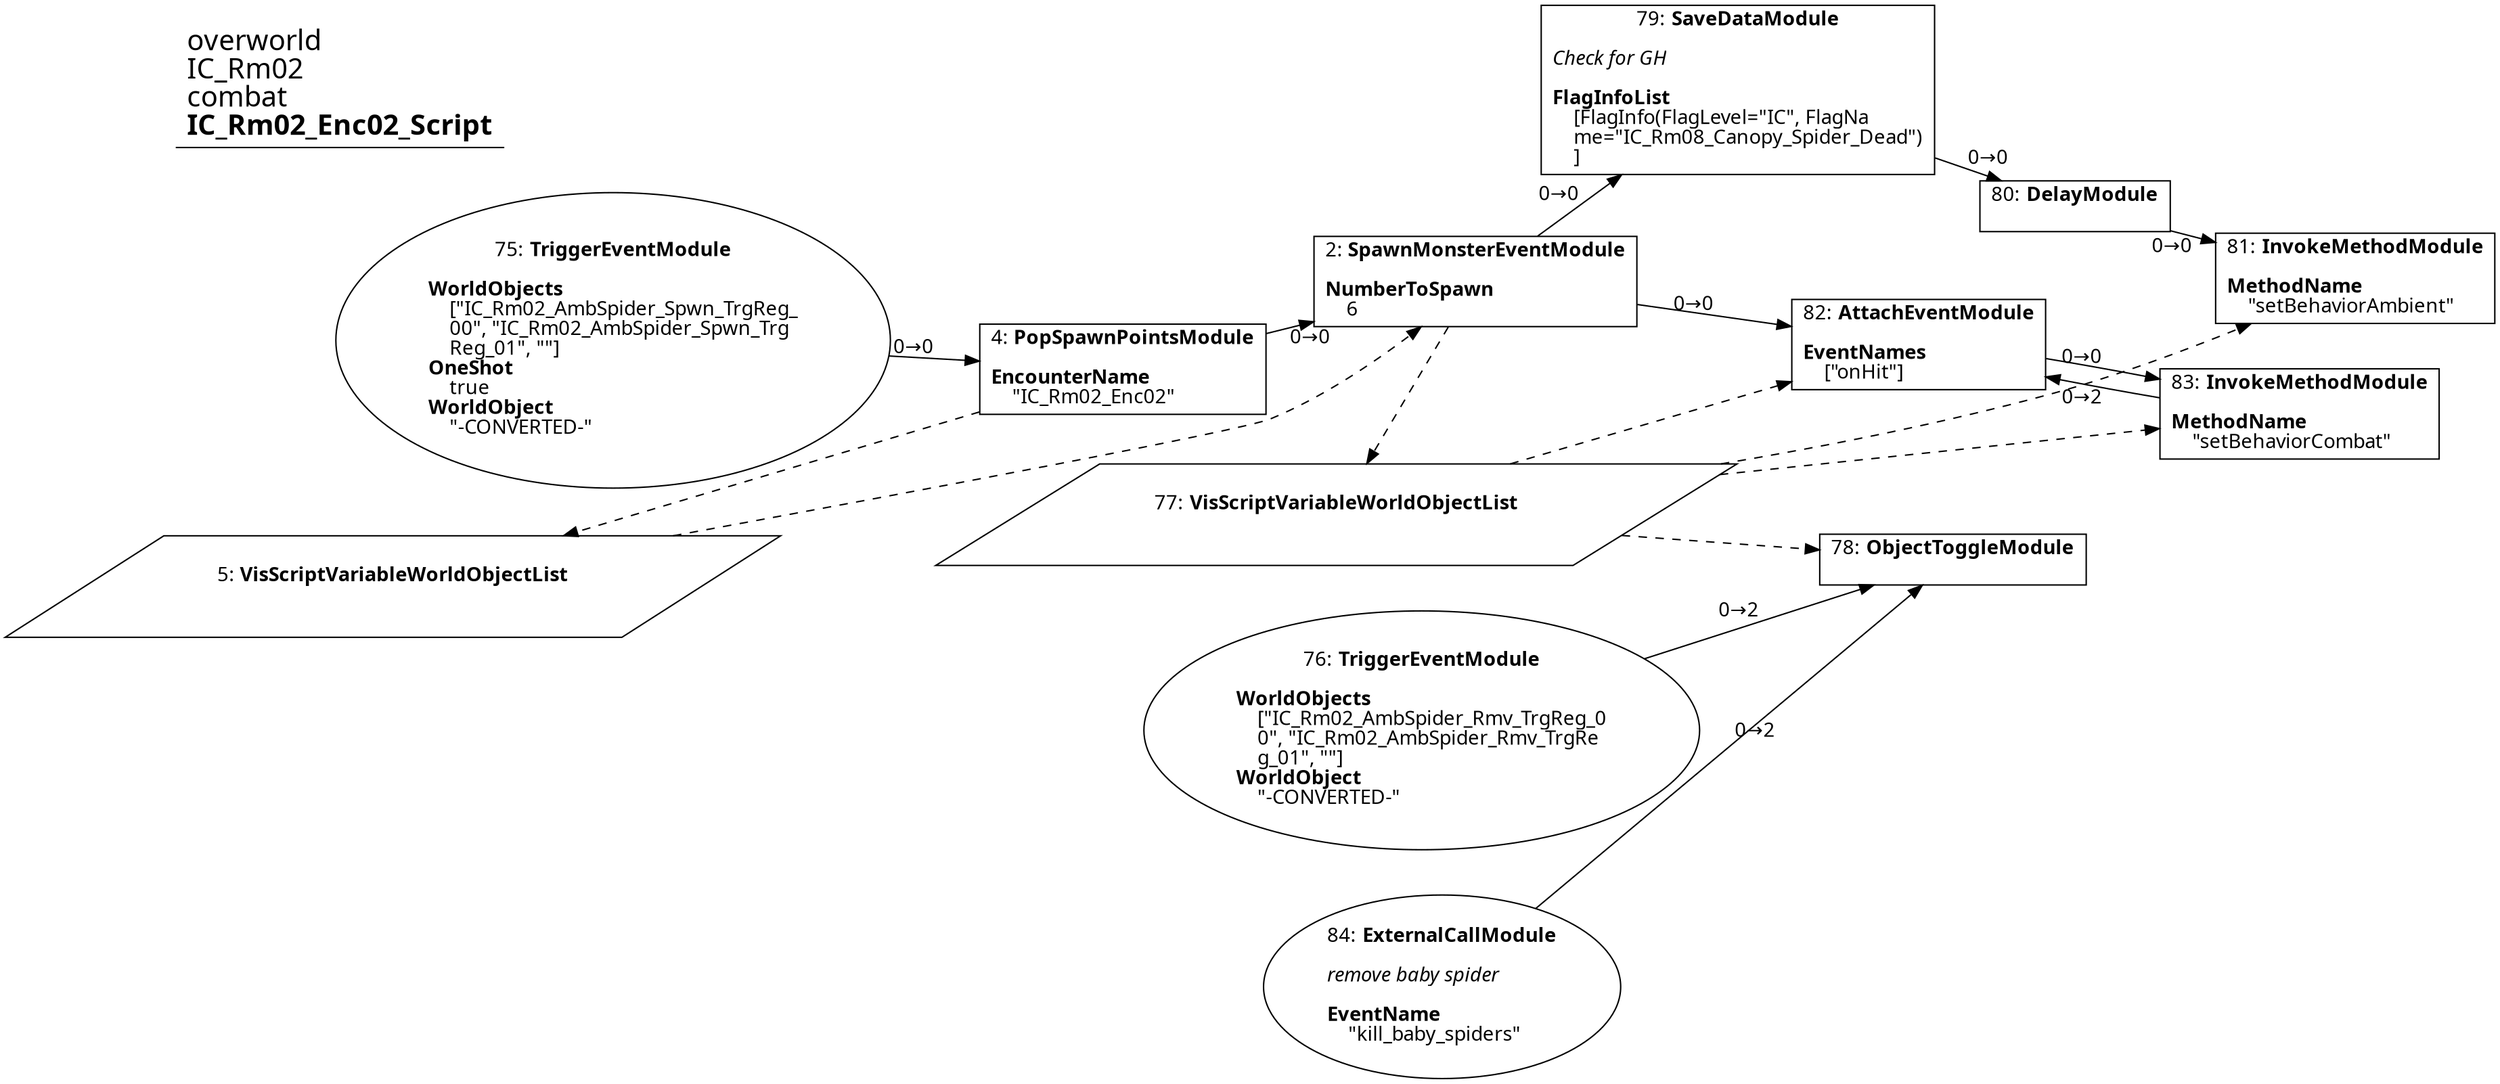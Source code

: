 digraph {
    layout = fdp;
    overlap = prism;
    sep = "+16";
    splines = spline;

    node [ shape = box ];

    graph [ fontname = "Segoe UI" ];
    node [ fontname = "Segoe UI" ];
    edge [ fontname = "Segoe UI" ];

    2 [ label = <2: <b>SpawnMonsterEventModule</b><br/><br/><b>NumberToSpawn</b><br align="left"/>    6<br align="left"/>> ];
    2 [ pos = "1.0200001,-0.24400002!" ];
    2 -> 79 [ label = "0→0" ];
    2 -> 82 [ label = "0→0" ];
    5 -> 2 [ style = dashed ];
    2 -> 77 [ style = dashed ];

    4 [ label = <4: <b>PopSpawnPointsModule</b><br/><br/><b>EncounterName</b><br align="left"/>    &quot;IC_Rm02_Enc02&quot;<br align="left"/>> ];
    4 [ pos = "0.591,-0.24400002!" ];
    4 -> 2 [ label = "0→0" ];
    4 -> 5 [ style = dashed ];

    5 [ label = <5: <b>VisScriptVariableWorldObjectList</b><br/><br/>> ];
    5 [ shape = parallelogram ]
    5 [ pos = "0.808,-0.48200002!" ];

    75 [ label = <75: <b>TriggerEventModule</b><br/><br/><b>WorldObjects</b><br align="left"/>    [&quot;IC_Rm02_AmbSpider_Spwn_TrgReg_<br align="left"/>    00&quot;, &quot;IC_Rm02_AmbSpider_Spwn_Trg<br align="left"/>    Reg_01&quot;, &quot;&quot;]<br align="left"/><b>OneShot</b><br align="left"/>    true<br align="left"/><b>WorldObject</b><br align="left"/>    &quot;-CONVERTED-&quot;<br align="left"/>> ];
    75 [ shape = oval ]
    75 [ pos = "0.323,-0.24400002!" ];
    75 -> 4 [ label = "0→0" ];

    76 [ label = <76: <b>TriggerEventModule</b><br/><br/><b>WorldObjects</b><br align="left"/>    [&quot;IC_Rm02_AmbSpider_Rmv_TrgReg_0<br align="left"/>    0&quot;, &quot;IC_Rm02_AmbSpider_Rmv_TrgRe<br align="left"/>    g_01&quot;, &quot;&quot;]<br align="left"/><b>WorldObject</b><br align="left"/>    &quot;-CONVERTED-&quot;<br align="left"/>> ];
    76 [ shape = oval ]
    76 [ pos = "1.3870001,-0.633!" ];
    76 -> 78 [ label = "0→2" ];

    77 [ label = <77: <b>VisScriptVariableWorldObjectList</b><br/><br/>> ];
    77 [ shape = parallelogram ]
    77 [ pos = "1.3850001,-0.503!" ];

    78 [ label = <78: <b>ObjectToggleModule</b><br/><br/>> ];
    78 [ pos = "1.7830001,-0.587!" ];
    77 -> 78 [ style = dashed ];

    79 [ label = <79: <b>SaveDataModule</b><br/><br/><i>Check for GH<br align="left"/></i><br align="left"/><b>FlagInfoList</b><br align="left"/>    [FlagInfo(FlagLevel=&quot;IC&quot;, FlagNa<br align="left"/>    me=&quot;IC_Rm08_Canopy_Spider_Dead&quot;)<br align="left"/>    ]<br align="left"/>> ];
    79 [ pos = "1.3790001,-0.24400002!" ];
    79 -> 80 [ label = "0→0" ];

    80 [ label = <80: <b>DelayModule</b><br/><br/>> ];
    80 [ pos = "1.6120001,-0.24400002!" ];
    80 -> 81 [ label = "0→0" ];

    81 [ label = <81: <b>InvokeMethodModule</b><br/><br/><b>MethodName</b><br align="left"/>    &quot;setBehaviorAmbient&quot;<br align="left"/>> ];
    81 [ pos = "1.858,-0.24400002!" ];
    77 -> 81 [ style = dashed ];

    82 [ label = <82: <b>AttachEventModule</b><br/><br/><b>EventNames</b><br align="left"/>    [&quot;onHit&quot;]<br align="left"/>> ];
    82 [ pos = "1.6120001,-0.42600003!" ];
    82 -> 83 [ label = "0→0" ];
    77 -> 82 [ style = dashed ];

    83 [ label = <83: <b>InvokeMethodModule</b><br/><br/><b>MethodName</b><br align="left"/>    &quot;setBehaviorCombat&quot;<br align="left"/>> ];
    83 [ pos = "1.8410001,-0.42600003!" ];
    83 -> 82 [ label = "0→2" ];
    77 -> 83 [ style = dashed ];

    84 [ label = <84: <b>ExternalCallModule</b><br/><br/><i>remove baby spider<br align="left"/></i><br align="left"/><b>EventName</b><br align="left"/>    &quot;kill_baby_spiders&quot;<br align="left"/>> ];
    84 [ shape = oval ]
    84 [ pos = "1.3870001,-0.82500005!" ];
    84 -> 78 [ label = "0→2" ];

    title [ pos = "0.32200003,-0.24300002!" ];
    title [ shape = underline ];
    title [ label = <<font point-size="20">overworld<br align="left"/>IC_Rm02<br align="left"/>combat<br align="left"/><b>IC_Rm02_Enc02_Script</b><br align="left"/></font>> ];
}
